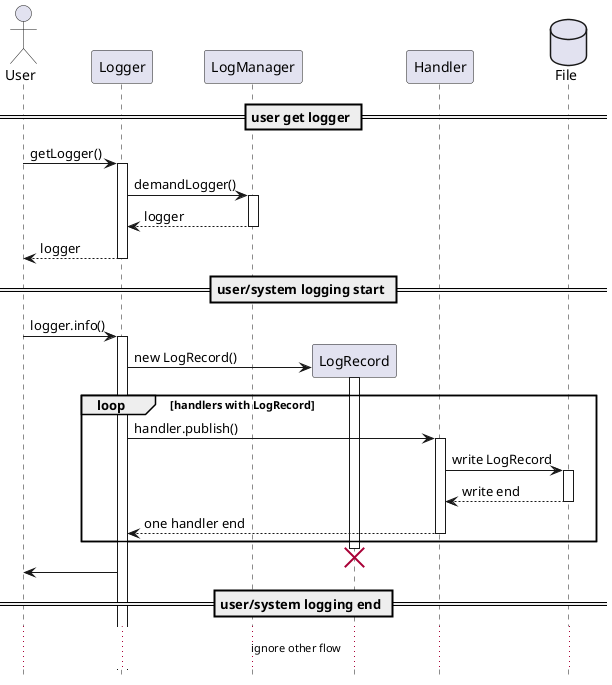 @startuml
'style
hide footbox

'participant
actor User
participant Logger
participant LogManager
participant LogRecord
participant Handler
database File

'get logger flow
==user get logger ==

User -> Logger : getLogger()
activate Logger
Logger -> LogManager : demandLogger()
activate LogManager
return logger
return logger

'use logger flow
==user/system logging start ==

User -> Logger : logger.info()
activate Logger

create LogRecord
Logger -> LogRecord : new LogRecord()
activate LogRecord

loop handlers with LogRecord
    Logger -> Handler : handler.publish()
    activate Handler
    Handler -> File : write LogRecord
    activate File
    return write end
    return one handler end
end
destroy LogRecord

Logger -> User

==user/system logging end ==

'other flow
... ignore other flow ...

@enduml